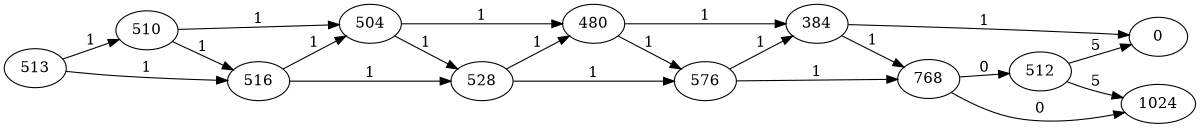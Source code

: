 digraph DMRW{
rankdir = LR;
 size="8,10.5";
 513 [pos="6,23!"];
513 -> 510 [label="1"];
510 [pos="2,21!"];
510 -> 504 [label="1"];
504 [pos="2,19!"];
504 -> 480 [label="1"];
480 [pos="2,17!"];
480 -> 384 [label="1"];
384 [pos="2,15!"];
384 -> 0 [label="1"];
0 [pos="2,13!"];
384 -> 768 [label="1"];
768 [pos="8,13!"];
768 -> 512 [label="0"];
512 [pos="2,11!"];
512 -> 0 [label="5"];
512 -> 1024 [label="5"];
1024 [pos="8,9!"];
768 -> 1024 [label="0"];
480 -> 576 [label="1"];
576 [pos="8,15!"];
576 -> 384 [label="1"];
576 -> 768 [label="1"];
504 -> 528 [label="1"];
528 [pos="8,17!"];
528 -> 480 [label="1"];
528 -> 576 [label="1"];
510 -> 516 [label="1"];
516 [pos="8,19!"];
516 -> 504 [label="1"];
516 -> 528 [label="1"];
513 -> 516 [label="1"];
}